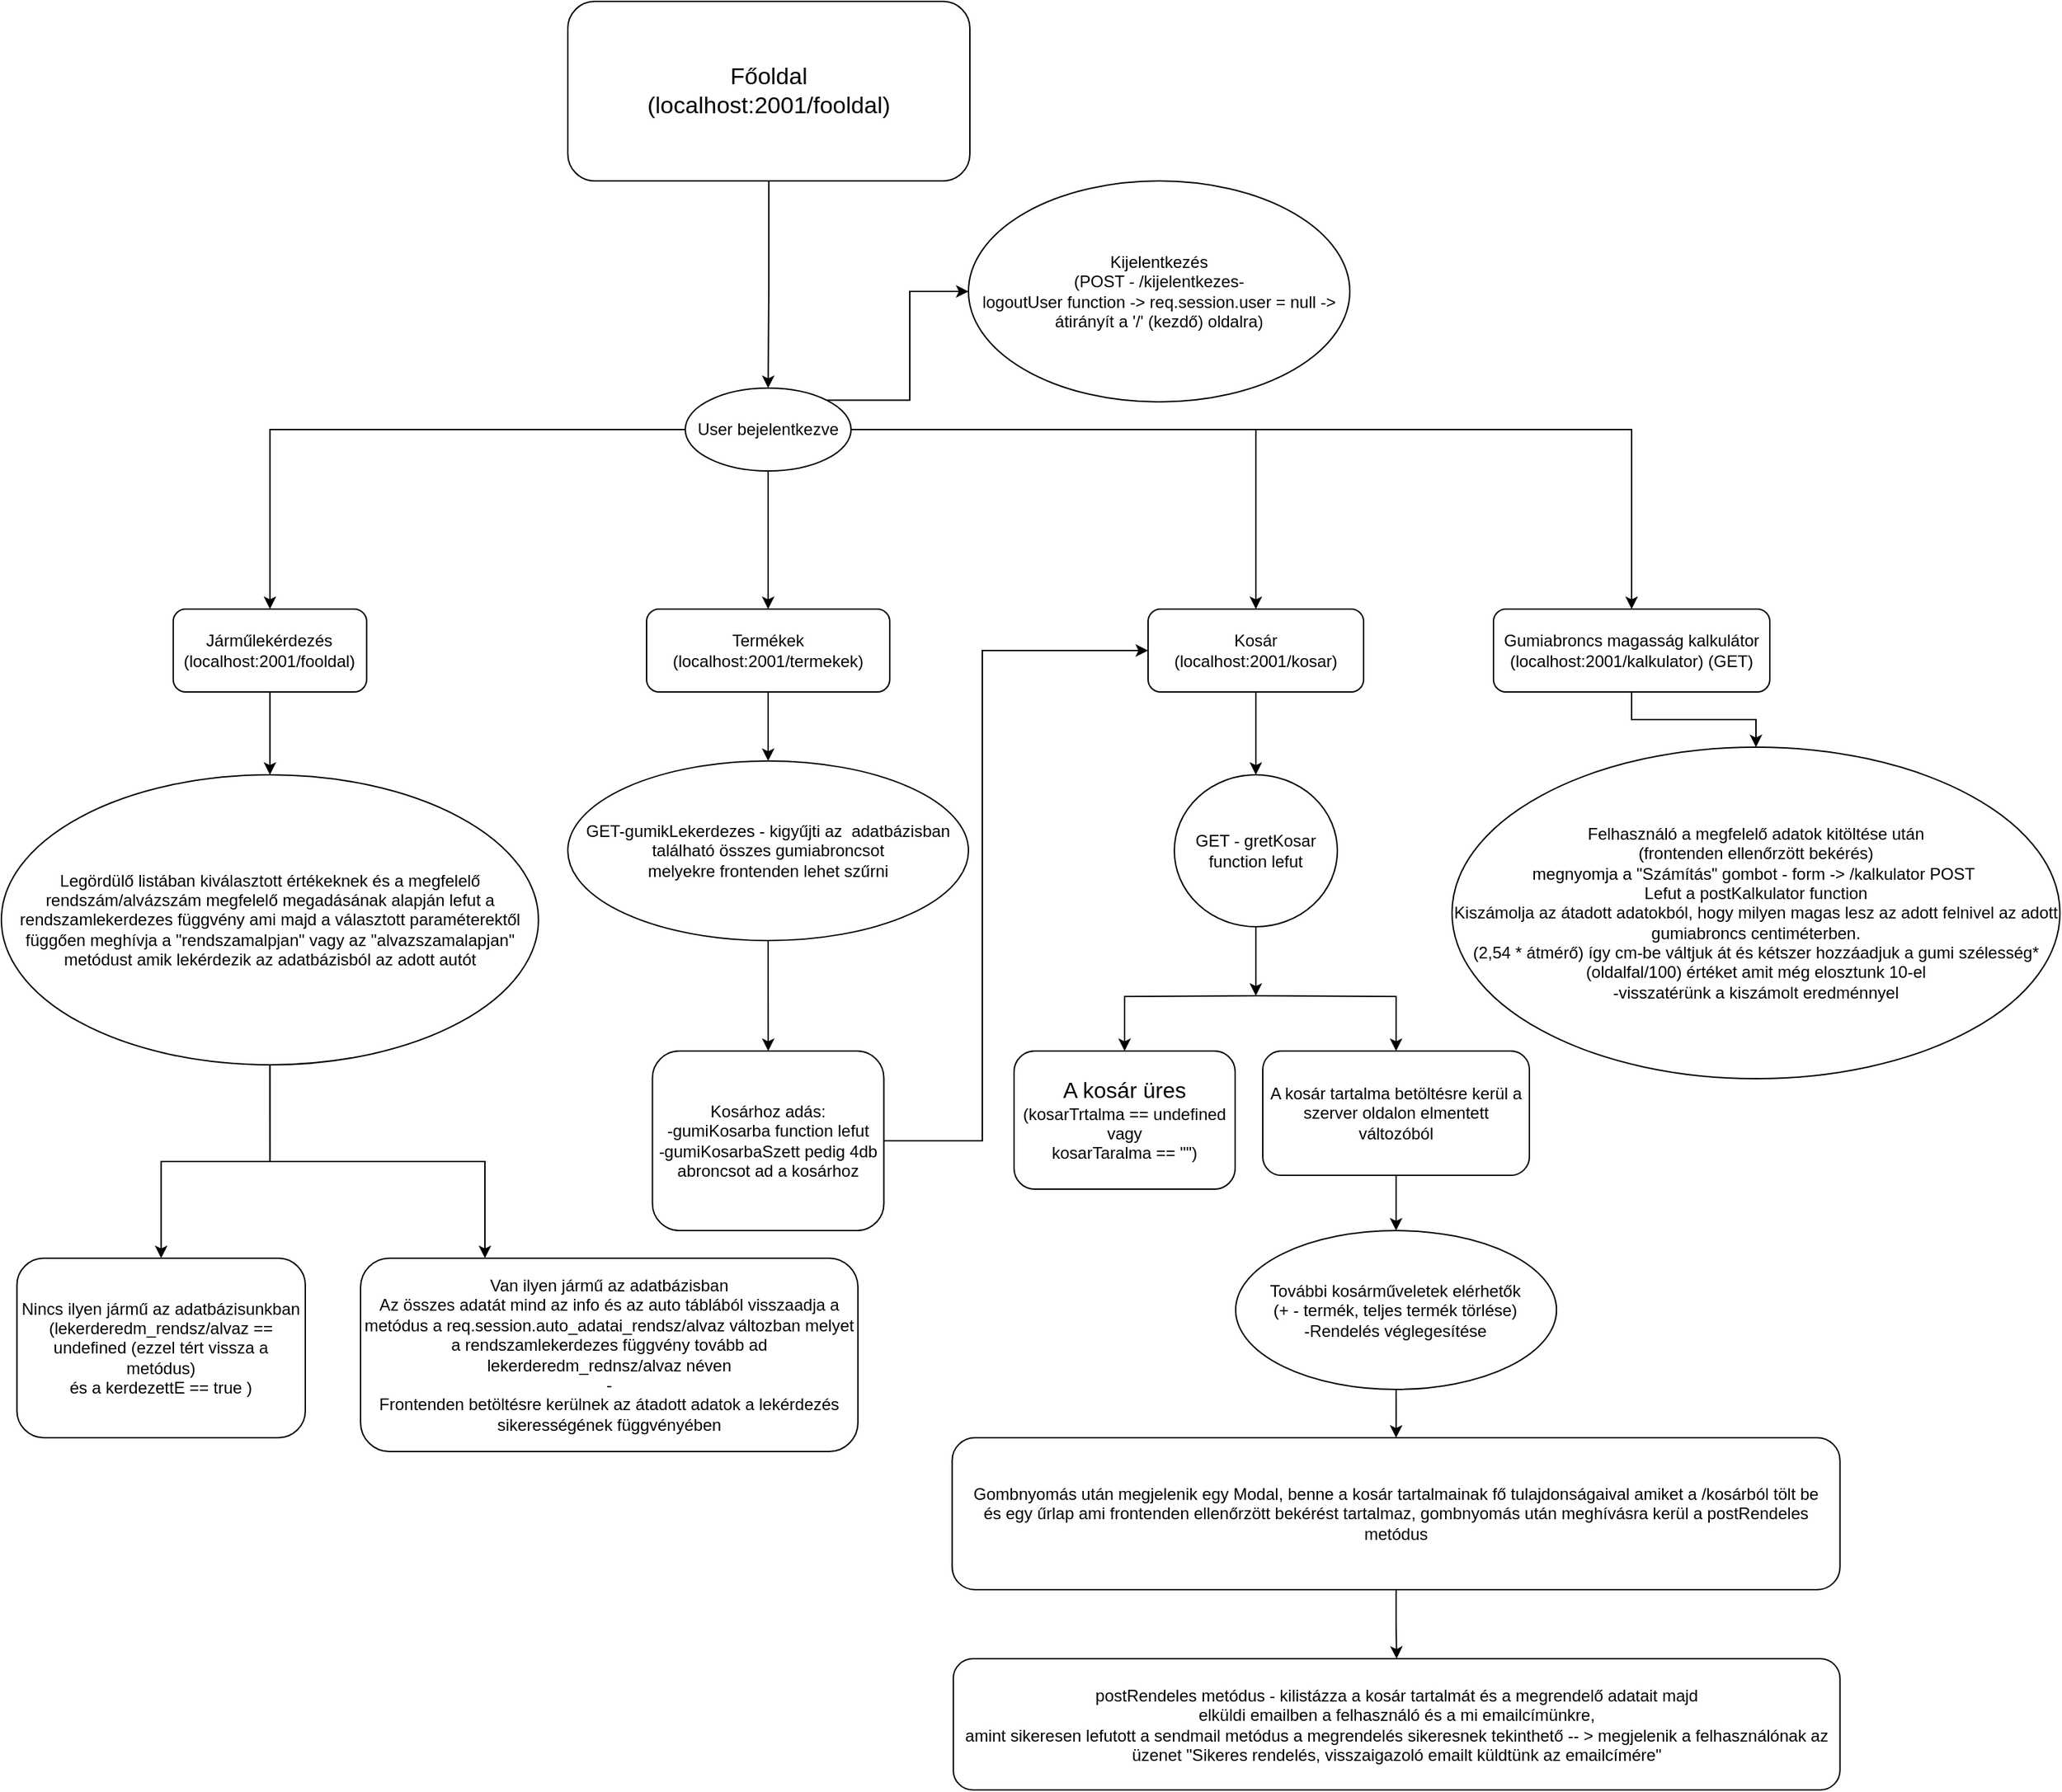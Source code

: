 <mxfile version="17.1.3" type="device"><diagram id="HGh5GYdAjxCbBvtb3ppb" name="Page-1"><mxGraphModel dx="3412" dy="2554" grid="1" gridSize="10" guides="1" tooltips="1" connect="1" arrows="1" fold="1" page="1" pageScale="1" pageWidth="827" pageHeight="1169" math="0" shadow="0"><root><mxCell id="0"/><mxCell id="1" parent="0"/><mxCell id="qYlpwDRyYmOsgT5r-fNk-3" value="" style="edgeStyle=orthogonalEdgeStyle;rounded=0;orthogonalLoop=1;jettySize=auto;html=1;fontSize=17;" parent="1" source="qYlpwDRyYmOsgT5r-fNk-1" target="qYlpwDRyYmOsgT5r-fNk-2" edge="1"><mxGeometry relative="1" as="geometry"/></mxCell><mxCell id="qYlpwDRyYmOsgT5r-fNk-1" value="&lt;font style=&quot;font-size: 17px&quot;&gt;Főoldal&lt;br&gt;(localhost:2001/fooldal)&lt;/font&gt;" style="rounded=1;whiteSpace=wrap;html=1;" parent="1" vertex="1"><mxGeometry x="270" y="-110" width="291" height="130" as="geometry"/></mxCell><mxCell id="qYlpwDRyYmOsgT5r-fNk-7" value="" style="edgeStyle=orthogonalEdgeStyle;rounded=0;orthogonalLoop=1;jettySize=auto;html=1;fontSize=17;" parent="1" source="qYlpwDRyYmOsgT5r-fNk-2" target="qYlpwDRyYmOsgT5r-fNk-6" edge="1"><mxGeometry relative="1" as="geometry"/></mxCell><mxCell id="qYlpwDRyYmOsgT5r-fNk-9" value="" style="edgeStyle=orthogonalEdgeStyle;rounded=0;orthogonalLoop=1;jettySize=auto;html=1;fontSize=17;" parent="1" source="qYlpwDRyYmOsgT5r-fNk-2" target="qYlpwDRyYmOsgT5r-fNk-8" edge="1"><mxGeometry relative="1" as="geometry"/></mxCell><mxCell id="qYlpwDRyYmOsgT5r-fNk-11" value="" style="edgeStyle=orthogonalEdgeStyle;rounded=0;orthogonalLoop=1;jettySize=auto;html=1;fontSize=17;" parent="1" source="qYlpwDRyYmOsgT5r-fNk-2" target="qYlpwDRyYmOsgT5r-fNk-10" edge="1"><mxGeometry relative="1" as="geometry"/></mxCell><mxCell id="qYlpwDRyYmOsgT5r-fNk-13" value="" style="edgeStyle=orthogonalEdgeStyle;rounded=0;orthogonalLoop=1;jettySize=auto;html=1;fontSize=17;" parent="1" source="qYlpwDRyYmOsgT5r-fNk-2" target="qYlpwDRyYmOsgT5r-fNk-12" edge="1"><mxGeometry relative="1" as="geometry"/></mxCell><mxCell id="qYlpwDRyYmOsgT5r-fNk-18" style="edgeStyle=orthogonalEdgeStyle;rounded=0;orthogonalLoop=1;jettySize=auto;html=1;exitX=1;exitY=0;exitDx=0;exitDy=0;entryX=0;entryY=0.5;entryDx=0;entryDy=0;fontSize=17;" parent="1" source="qYlpwDRyYmOsgT5r-fNk-2" target="qYlpwDRyYmOsgT5r-fNk-4" edge="1"><mxGeometry relative="1" as="geometry"/></mxCell><mxCell id="qYlpwDRyYmOsgT5r-fNk-2" value="User bejelentkezve" style="ellipse;whiteSpace=wrap;html=1;rounded=1;" parent="1" vertex="1"><mxGeometry x="355" y="170" width="120" height="60" as="geometry"/></mxCell><mxCell id="qYlpwDRyYmOsgT5r-fNk-4" value="Kijelentkezés&lt;br&gt;(POST - /kijelentkezes- &lt;br&gt;logoutUser function -&amp;gt; req.session.user = null -&amp;gt; átirányít a '/' (kezdő) oldalra)" style="ellipse;whiteSpace=wrap;html=1;rounded=1;" parent="1" vertex="1"><mxGeometry x="560" y="20" width="276" height="160" as="geometry"/></mxCell><mxCell id="qYlpwDRyYmOsgT5r-fNk-15" value="" style="edgeStyle=orthogonalEdgeStyle;rounded=0;orthogonalLoop=1;jettySize=auto;html=1;fontSize=17;" parent="1" source="qYlpwDRyYmOsgT5r-fNk-6" target="qYlpwDRyYmOsgT5r-fNk-14" edge="1"><mxGeometry relative="1" as="geometry"/></mxCell><mxCell id="qYlpwDRyYmOsgT5r-fNk-6" value="Járműlekérdezés&lt;br&gt;(localhost:2001/fooldal)" style="whiteSpace=wrap;html=1;rounded=1;" parent="1" vertex="1"><mxGeometry x="-15.62" y="330" width="140" height="60" as="geometry"/></mxCell><mxCell id="qYlpwDRyYmOsgT5r-fNk-17" value="" style="edgeStyle=orthogonalEdgeStyle;rounded=0;orthogonalLoop=1;jettySize=auto;html=1;fontSize=17;" parent="1" source="qYlpwDRyYmOsgT5r-fNk-8" target="qYlpwDRyYmOsgT5r-fNk-16" edge="1"><mxGeometry relative="1" as="geometry"/></mxCell><mxCell id="qYlpwDRyYmOsgT5r-fNk-8" value="Termékek&lt;br&gt;(localhost:2001/termekek)" style="whiteSpace=wrap;html=1;rounded=1;" parent="1" vertex="1"><mxGeometry x="327" y="330" width="176" height="60" as="geometry"/></mxCell><mxCell id="qYlpwDRyYmOsgT5r-fNk-27" value="" style="edgeStyle=orthogonalEdgeStyle;rounded=0;orthogonalLoop=1;jettySize=auto;html=1;fontSize=17;" parent="1" source="qYlpwDRyYmOsgT5r-fNk-10" target="qYlpwDRyYmOsgT5r-fNk-26" edge="1"><mxGeometry relative="1" as="geometry"/></mxCell><mxCell id="qYlpwDRyYmOsgT5r-fNk-10" value="Kosár&lt;br&gt;(localhost:2001/kosar)" style="whiteSpace=wrap;html=1;rounded=1;" parent="1" vertex="1"><mxGeometry x="690" y="330" width="156" height="60" as="geometry"/></mxCell><mxCell id="Z-UA0LGfHoTg0JX9UKSZ-2" value="" style="edgeStyle=orthogonalEdgeStyle;rounded=0;orthogonalLoop=1;jettySize=auto;html=1;" parent="1" source="qYlpwDRyYmOsgT5r-fNk-12" target="Z-UA0LGfHoTg0JX9UKSZ-1" edge="1"><mxGeometry relative="1" as="geometry"/></mxCell><mxCell id="qYlpwDRyYmOsgT5r-fNk-12" value="Gumiabroncs magasság kalkulátor&lt;br&gt;(localhost:2001/kalkulator) (GET)" style="whiteSpace=wrap;html=1;rounded=1;" parent="1" vertex="1"><mxGeometry x="940" y="330" width="200" height="60" as="geometry"/></mxCell><mxCell id="xdgRmM3sGP-fQzW3aatK-2" value="" style="edgeStyle=orthogonalEdgeStyle;rounded=0;orthogonalLoop=1;jettySize=auto;html=1;" parent="1" source="qYlpwDRyYmOsgT5r-fNk-14" target="xdgRmM3sGP-fQzW3aatK-1" edge="1"><mxGeometry relative="1" as="geometry"/></mxCell><mxCell id="tpSjlPLaAttCzlAUfKzX-3" style="edgeStyle=orthogonalEdgeStyle;rounded=0;orthogonalLoop=1;jettySize=auto;html=1;entryX=0.25;entryY=0;entryDx=0;entryDy=0;" edge="1" parent="1" source="qYlpwDRyYmOsgT5r-fNk-14" target="xdgRmM3sGP-fQzW3aatK-3"><mxGeometry relative="1" as="geometry"/></mxCell><mxCell id="qYlpwDRyYmOsgT5r-fNk-14" value="Legördülő listában kiválasztott értékeknek és a megfelelő rendszám/alvázszám megfelelő megadásának alapján lefut a rendszamlekerdezes függvény ami majd a választott paraméterektől függően meghívja a &quot;rendszamalpjan&quot; vagy az &quot;alvazszamalapjan&quot; metódust amik lekérdezik az adatbázisból az adott autót" style="ellipse;whiteSpace=wrap;html=1;rounded=1;" parent="1" vertex="1"><mxGeometry x="-140" y="450" width="388.75" height="210" as="geometry"/></mxCell><mxCell id="qYlpwDRyYmOsgT5r-fNk-22" value="" style="edgeStyle=orthogonalEdgeStyle;rounded=0;orthogonalLoop=1;jettySize=auto;html=1;fontSize=17;" parent="1" source="qYlpwDRyYmOsgT5r-fNk-16" target="qYlpwDRyYmOsgT5r-fNk-21" edge="1"><mxGeometry relative="1" as="geometry"/></mxCell><mxCell id="qYlpwDRyYmOsgT5r-fNk-16" value="GET-gumikLekerdezes - kigyűjti az&amp;nbsp; adatbázisban található összes gumiabroncsot&lt;br&gt;melyekre frontenden lehet szűrni" style="ellipse;whiteSpace=wrap;html=1;rounded=1;" parent="1" vertex="1"><mxGeometry x="270" y="440" width="290" height="130" as="geometry"/></mxCell><mxCell id="tpSjlPLaAttCzlAUfKzX-4" style="edgeStyle=orthogonalEdgeStyle;rounded=0;orthogonalLoop=1;jettySize=auto;html=1;entryX=0;entryY=0.5;entryDx=0;entryDy=0;" edge="1" parent="1" source="qYlpwDRyYmOsgT5r-fNk-21" target="qYlpwDRyYmOsgT5r-fNk-10"><mxGeometry relative="1" as="geometry"><mxPoint x="570" y="370" as="targetPoint"/><Array as="points"><mxPoint x="570" y="715"/><mxPoint x="570" y="360"/></Array></mxGeometry></mxCell><mxCell id="qYlpwDRyYmOsgT5r-fNk-21" value="Kosárhoz adás:&lt;br&gt;-gumiKosarba function lefut&lt;br&gt;-gumiKosarbaSzett pedig 4db abroncsot ad a kosárhoz" style="whiteSpace=wrap;html=1;rounded=1;" parent="1" vertex="1"><mxGeometry x="331.25" y="650" width="167.5" height="130" as="geometry"/></mxCell><mxCell id="qYlpwDRyYmOsgT5r-fNk-35" value="" style="edgeStyle=orthogonalEdgeStyle;rounded=0;orthogonalLoop=1;jettySize=auto;html=1;fontSize=17;" parent="1" target="qYlpwDRyYmOsgT5r-fNk-34" edge="1"><mxGeometry relative="1" as="geometry"><mxPoint x="770" y="610" as="sourcePoint"/></mxGeometry></mxCell><mxCell id="qYlpwDRyYmOsgT5r-fNk-37" value="" style="edgeStyle=orthogonalEdgeStyle;rounded=0;orthogonalLoop=1;jettySize=auto;html=1;fontSize=17;" parent="1" target="qYlpwDRyYmOsgT5r-fNk-36" edge="1"><mxGeometry relative="1" as="geometry"><mxPoint x="770" y="610" as="sourcePoint"/></mxGeometry></mxCell><mxCell id="xdgRmM3sGP-fQzW3aatK-7" style="edgeStyle=orthogonalEdgeStyle;rounded=0;orthogonalLoop=1;jettySize=auto;html=1;" parent="1" source="qYlpwDRyYmOsgT5r-fNk-26" edge="1"><mxGeometry relative="1" as="geometry"><mxPoint x="768" y="610" as="targetPoint"/></mxGeometry></mxCell><mxCell id="qYlpwDRyYmOsgT5r-fNk-26" value="GET - gretKosar function lefut" style="ellipse;whiteSpace=wrap;html=1;rounded=1;" parent="1" vertex="1"><mxGeometry x="709" y="450" width="118" height="110" as="geometry"/></mxCell><mxCell id="qYlpwDRyYmOsgT5r-fNk-34" value="&lt;font style=&quot;font-size: 16px&quot;&gt;A kosár üres&lt;/font&gt;&lt;br&gt;(kosarTrtalma == undefined vagy&lt;br&gt;kosarTaralma == &quot;&quot;)" style="whiteSpace=wrap;html=1;rounded=1;" parent="1" vertex="1"><mxGeometry x="593" y="650" width="160" height="100" as="geometry"/></mxCell><mxCell id="qYlpwDRyYmOsgT5r-fNk-39" value="" style="edgeStyle=orthogonalEdgeStyle;rounded=0;orthogonalLoop=1;jettySize=auto;html=1;fontSize=17;" parent="1" source="qYlpwDRyYmOsgT5r-fNk-36" target="qYlpwDRyYmOsgT5r-fNk-38" edge="1"><mxGeometry relative="1" as="geometry"/></mxCell><mxCell id="qYlpwDRyYmOsgT5r-fNk-36" value="A kosár tartalma betöltésre kerül a szerver oldalon elmentett változóból" style="whiteSpace=wrap;html=1;rounded=1;" parent="1" vertex="1"><mxGeometry x="773" y="650" width="193" height="90" as="geometry"/></mxCell><mxCell id="xdgRmM3sGP-fQzW3aatK-9" value="" style="edgeStyle=orthogonalEdgeStyle;rounded=0;orthogonalLoop=1;jettySize=auto;html=1;" parent="1" source="qYlpwDRyYmOsgT5r-fNk-38" target="xdgRmM3sGP-fQzW3aatK-8" edge="1"><mxGeometry relative="1" as="geometry"/></mxCell><mxCell id="qYlpwDRyYmOsgT5r-fNk-38" value="További kosárműveletek elérhetők&lt;br&gt;(+ - termék, teljes termék törlése)&lt;br&gt;-Rendelés véglegesítése" style="ellipse;whiteSpace=wrap;html=1;rounded=1;" parent="1" vertex="1"><mxGeometry x="753.38" y="780" width="232.25" height="115" as="geometry"/></mxCell><mxCell id="Z-UA0LGfHoTg0JX9UKSZ-1" value="Felhasználó a megfelelő adatok kitöltése után&lt;br&gt;(frontenden ellenőrzött bekérés)&lt;br&gt;megnyomja a &quot;Számítás&quot; gombot - form -&amp;gt; /kalkulator POST&amp;nbsp;&lt;br&gt;Lefut a postKalkulator function&lt;br&gt;Kiszámolja az átadott adatokból, hogy milyen magas lesz az adott felnivel az adott gumiabroncs centiméterben.&lt;br&gt;(2,54 * átmérő) így cm-be váltjuk át és kétszer hozzáadjuk a gumi szélesség*(oldalfal/100) értéket amit még elosztunk 10-el&lt;br&gt;-visszatérünk a kiszámolt eredménnyel" style="ellipse;whiteSpace=wrap;html=1;rounded=1;" parent="1" vertex="1"><mxGeometry x="910" y="430" width="440" height="240" as="geometry"/></mxCell><mxCell id="xdgRmM3sGP-fQzW3aatK-1" value="Nincs ilyen jármű az adatbázisunkban&lt;br&gt;(lekerderedm_rendsz/alvaz == undefined (ezzel tért vissza a metódus)&lt;br&gt;és a kerdezettE == true )" style="whiteSpace=wrap;html=1;rounded=1;" parent="1" vertex="1"><mxGeometry x="-128.74" y="800" width="208.74" height="130" as="geometry"/></mxCell><mxCell id="xdgRmM3sGP-fQzW3aatK-3" value="Van ilyen jármű az adatbázisban&lt;br&gt;Az összes adatát mind az info és az auto táblából visszaadja a metódus a req.session.auto_adatai_rendsz/alvaz változban melyet a rendszamlekerdezes függvény tovább ad lekerderedm_rednsz/alvaz néven&lt;br&gt;-&lt;br&gt;Frontenden betöltésre kerülnek az átadott adatok a lekérdezés sikerességének függvényében" style="whiteSpace=wrap;html=1;rounded=1;" parent="1" vertex="1"><mxGeometry x="120" y="800" width="360" height="140" as="geometry"/></mxCell><mxCell id="tpSjlPLaAttCzlAUfKzX-2" value="" style="edgeStyle=orthogonalEdgeStyle;rounded=0;orthogonalLoop=1;jettySize=auto;html=1;" edge="1" parent="1" source="xdgRmM3sGP-fQzW3aatK-8" target="tpSjlPLaAttCzlAUfKzX-1"><mxGeometry relative="1" as="geometry"/></mxCell><mxCell id="xdgRmM3sGP-fQzW3aatK-8" value="Gombnyomás után megjelenik egy Modal, benne a kosár tartalmainak fő tulajdonságaival amiket a /kosárból tölt be&lt;br&gt;és egy űrlap ami frontenden ellenőrzött bekérést tartalmaz, gombnyomás után meghívásra kerül a postRendeles metódus" style="whiteSpace=wrap;html=1;rounded=1;" parent="1" vertex="1"><mxGeometry x="548.19" y="930" width="642.62" height="110" as="geometry"/></mxCell><mxCell id="tpSjlPLaAttCzlAUfKzX-1" value="postRendeles metódus - kilistázza a kosár tartalmát és a megrendelő adatait majd&lt;br&gt;elküldi emailben a felhasználó és a mi emailcímünkre,&lt;br&gt;amint sikeresen lefutott a sendmail metódus a megrendelés sikeresnek tekinthető -- &amp;gt; megjelenik a felhasználónak az üzenet &quot;Sikeres rendelés, visszaigazoló emailt küldtünk az emailcímére&quot;" style="whiteSpace=wrap;html=1;rounded=1;" vertex="1" parent="1"><mxGeometry x="549" y="1090" width="641.81" height="95" as="geometry"/></mxCell></root></mxGraphModel></diagram></mxfile>